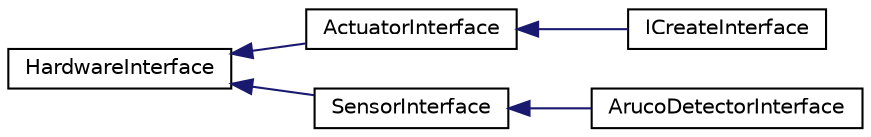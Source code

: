 digraph "Graphical Class Hierarchy"
{
 // LATEX_PDF_SIZE
  edge [fontname="Helvetica",fontsize="10",labelfontname="Helvetica",labelfontsize="10"];
  node [fontname="Helvetica",fontsize="10",shape=record];
  rankdir="LR";
  Node0 [label="HardwareInterface",height=0.2,width=0.4,color="black", fillcolor="white", style="filled",URL="$classHardwareInterface.html",tooltip=" "];
  Node0 -> Node1 [dir="back",color="midnightblue",fontsize="10",style="solid",fontname="Helvetica"];
  Node1 [label="ActuatorInterface",height=0.2,width=0.4,color="black", fillcolor="white", style="filled",URL="$classActuatorInterface.html",tooltip="An abstract interface for a physical robot's actuators."];
  Node1 -> Node2 [dir="back",color="midnightblue",fontsize="10",style="solid",fontname="Helvetica"];
  Node2 [label="ICreateInterface",height=0.2,width=0.4,color="black", fillcolor="white", style="filled",URL="$classICreateInterface.html",tooltip=" "];
  Node0 -> Node3 [dir="back",color="midnightblue",fontsize="10",style="solid",fontname="Helvetica"];
  Node3 [label="SensorInterface",height=0.2,width=0.4,color="black", fillcolor="white", style="filled",URL="$classSensorInterface.html",tooltip=" "];
  Node3 -> Node4 [dir="back",color="midnightblue",fontsize="10",style="solid",fontname="Helvetica"];
  Node4 [label="ArucoDetectorInterface",height=0.2,width=0.4,color="black", fillcolor="white", style="filled",URL="$classArucoDetectorInterface.html",tooltip=" "];
}
